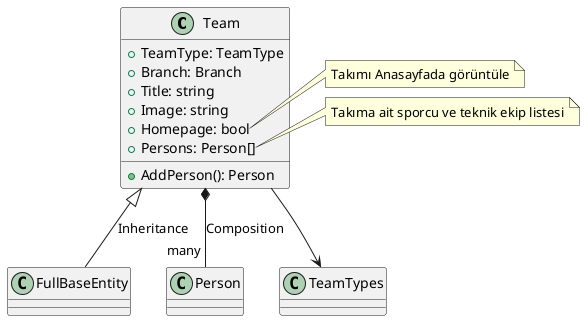 @startuml Team Class Diagram

class Team  {
    + TeamType: TeamType
    + Branch: Branch
    + Title: string
    + Image: string
    + Homepage: bool
    + Persons: Person[]

    + AddPerson(): Person
}

Team <|-- FullBaseEntity: Inheritance
Team *-- "many" Person: Composition
Team --> TeamTypes

note right of Team::Homepage
Takımı Anasayfada görüntüle
end note

note right of Team::Persons
Takıma ait sporcu ve teknik ekip listesi
end note

@enduml